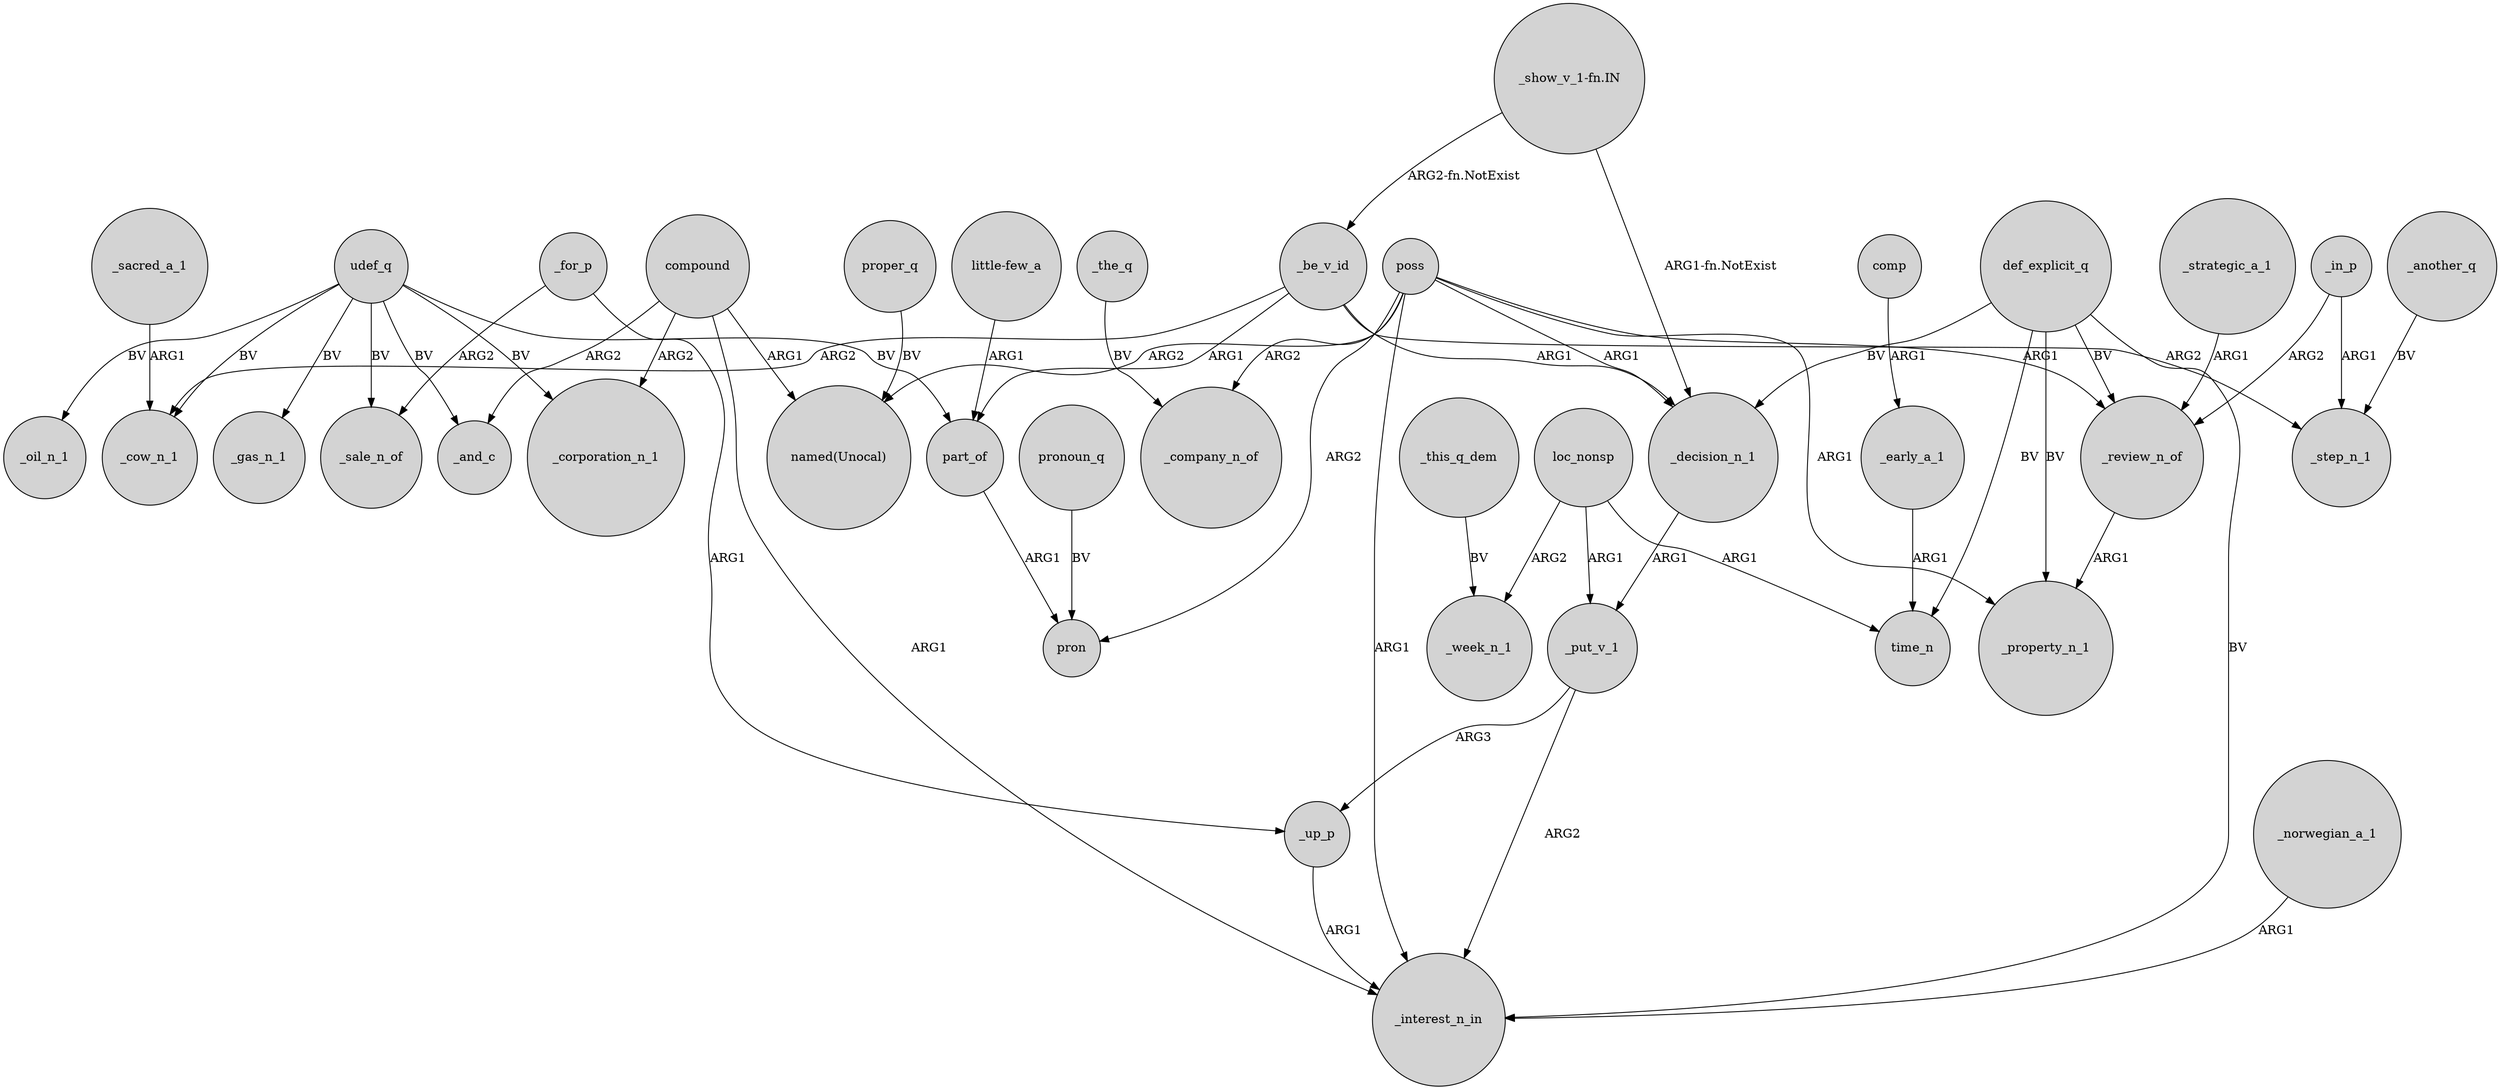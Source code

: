 digraph {
	node [shape=circle style=filled]
	_be_v_id -> part_of [label=ARG1]
	part_of -> pron [label=ARG1]
	poss -> "named(Unocal)" [label=ARG2]
	udef_q -> part_of [label=BV]
	poss -> pron [label=ARG2]
	def_explicit_q -> time_n [label=BV]
	def_explicit_q -> _interest_n_in [label=BV]
	_for_p -> _sale_n_of [label=ARG2]
	def_explicit_q -> _property_n_1 [label=BV]
	_put_v_1 -> _up_p [label=ARG3]
	compound -> _corporation_n_1 [label=ARG2]
	def_explicit_q -> _review_n_of [label=BV]
	_review_n_of -> _property_n_1 [label=ARG1]
	poss -> _property_n_1 [label=ARG1]
	_put_v_1 -> _interest_n_in [label=ARG2]
	_another_q -> _step_n_1 [label=BV]
	loc_nonsp -> time_n [label=ARG1]
	proper_q -> "named(Unocal)" [label=BV]
	_be_v_id -> _step_n_1 [label=ARG2]
	_the_q -> _company_n_of [label=BV]
	udef_q -> _cow_n_1 [label=BV]
	"_show_v_1-fn.IN" -> _decision_n_1 [label="ARG1-fn.NotExist"]
	compound -> "named(Unocal)" [label=ARG1]
	"_show_v_1-fn.IN" -> _be_v_id [label="ARG2-fn.NotExist"]
	_sacred_a_1 -> _cow_n_1 [label=ARG1]
	pronoun_q -> pron [label=BV]
	udef_q -> _corporation_n_1 [label=BV]
	loc_nonsp -> _week_n_1 [label=ARG2]
	compound -> _and_c [label=ARG2]
	_this_q_dem -> _week_n_1 [label=BV]
	poss -> _decision_n_1 [label=ARG1]
	def_explicit_q -> _decision_n_1 [label=BV]
	_be_v_id -> _decision_n_1 [label=ARG1]
	_be_v_id -> _cow_n_1 [label=ARG2]
	_strategic_a_1 -> _review_n_of [label=ARG1]
	udef_q -> _gas_n_1 [label=BV]
	udef_q -> _oil_n_1 [label=BV]
	udef_q -> _sale_n_of [label=BV]
	"little-few_a" -> part_of [label=ARG1]
	_early_a_1 -> time_n [label=ARG1]
	_in_p -> _review_n_of [label=ARG2]
	_up_p -> _interest_n_in [label=ARG1]
	poss -> _company_n_of [label=ARG2]
	compound -> _interest_n_in [label=ARG1]
	_in_p -> _step_n_1 [label=ARG1]
	loc_nonsp -> _put_v_1 [label=ARG1]
	_decision_n_1 -> _put_v_1 [label=ARG1]
	poss -> _interest_n_in [label=ARG1]
	udef_q -> _and_c [label=BV]
	poss -> _review_n_of [label=ARG1]
	comp -> _early_a_1 [label=ARG1]
	_for_p -> _up_p [label=ARG1]
	_norwegian_a_1 -> _interest_n_in [label=ARG1]
}
